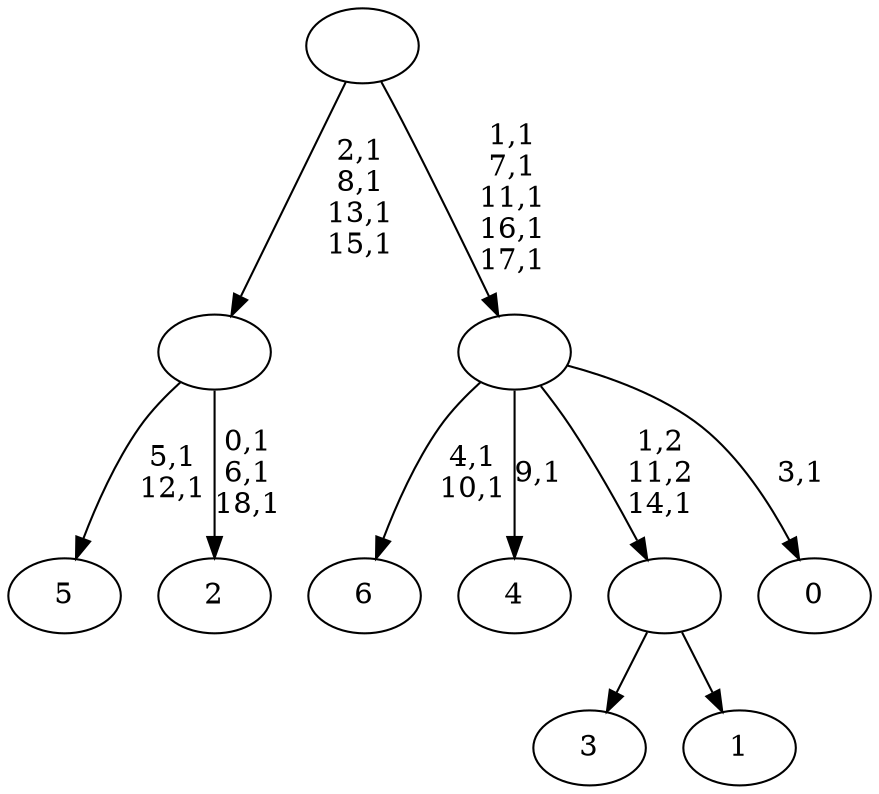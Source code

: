 digraph T {
	26 [label="6"]
	23 [label="5"]
	20 [label="4"]
	18 [label="3"]
	17 [label="2"]
	13 [label=""]
	9 [label="1"]
	8 [label=""]
	7 [label="0"]
	5 [label=""]
	0 [label=""]
	13 -> 17 [label="0,1\n6,1\n18,1"]
	13 -> 23 [label="5,1\n12,1"]
	8 -> 18 [label=""]
	8 -> 9 [label=""]
	5 -> 7 [label="3,1"]
	5 -> 20 [label="9,1"]
	5 -> 26 [label="4,1\n10,1"]
	5 -> 8 [label="1,2\n11,2\n14,1"]
	0 -> 5 [label="1,1\n7,1\n11,1\n16,1\n17,1"]
	0 -> 13 [label="2,1\n8,1\n13,1\n15,1"]
}
